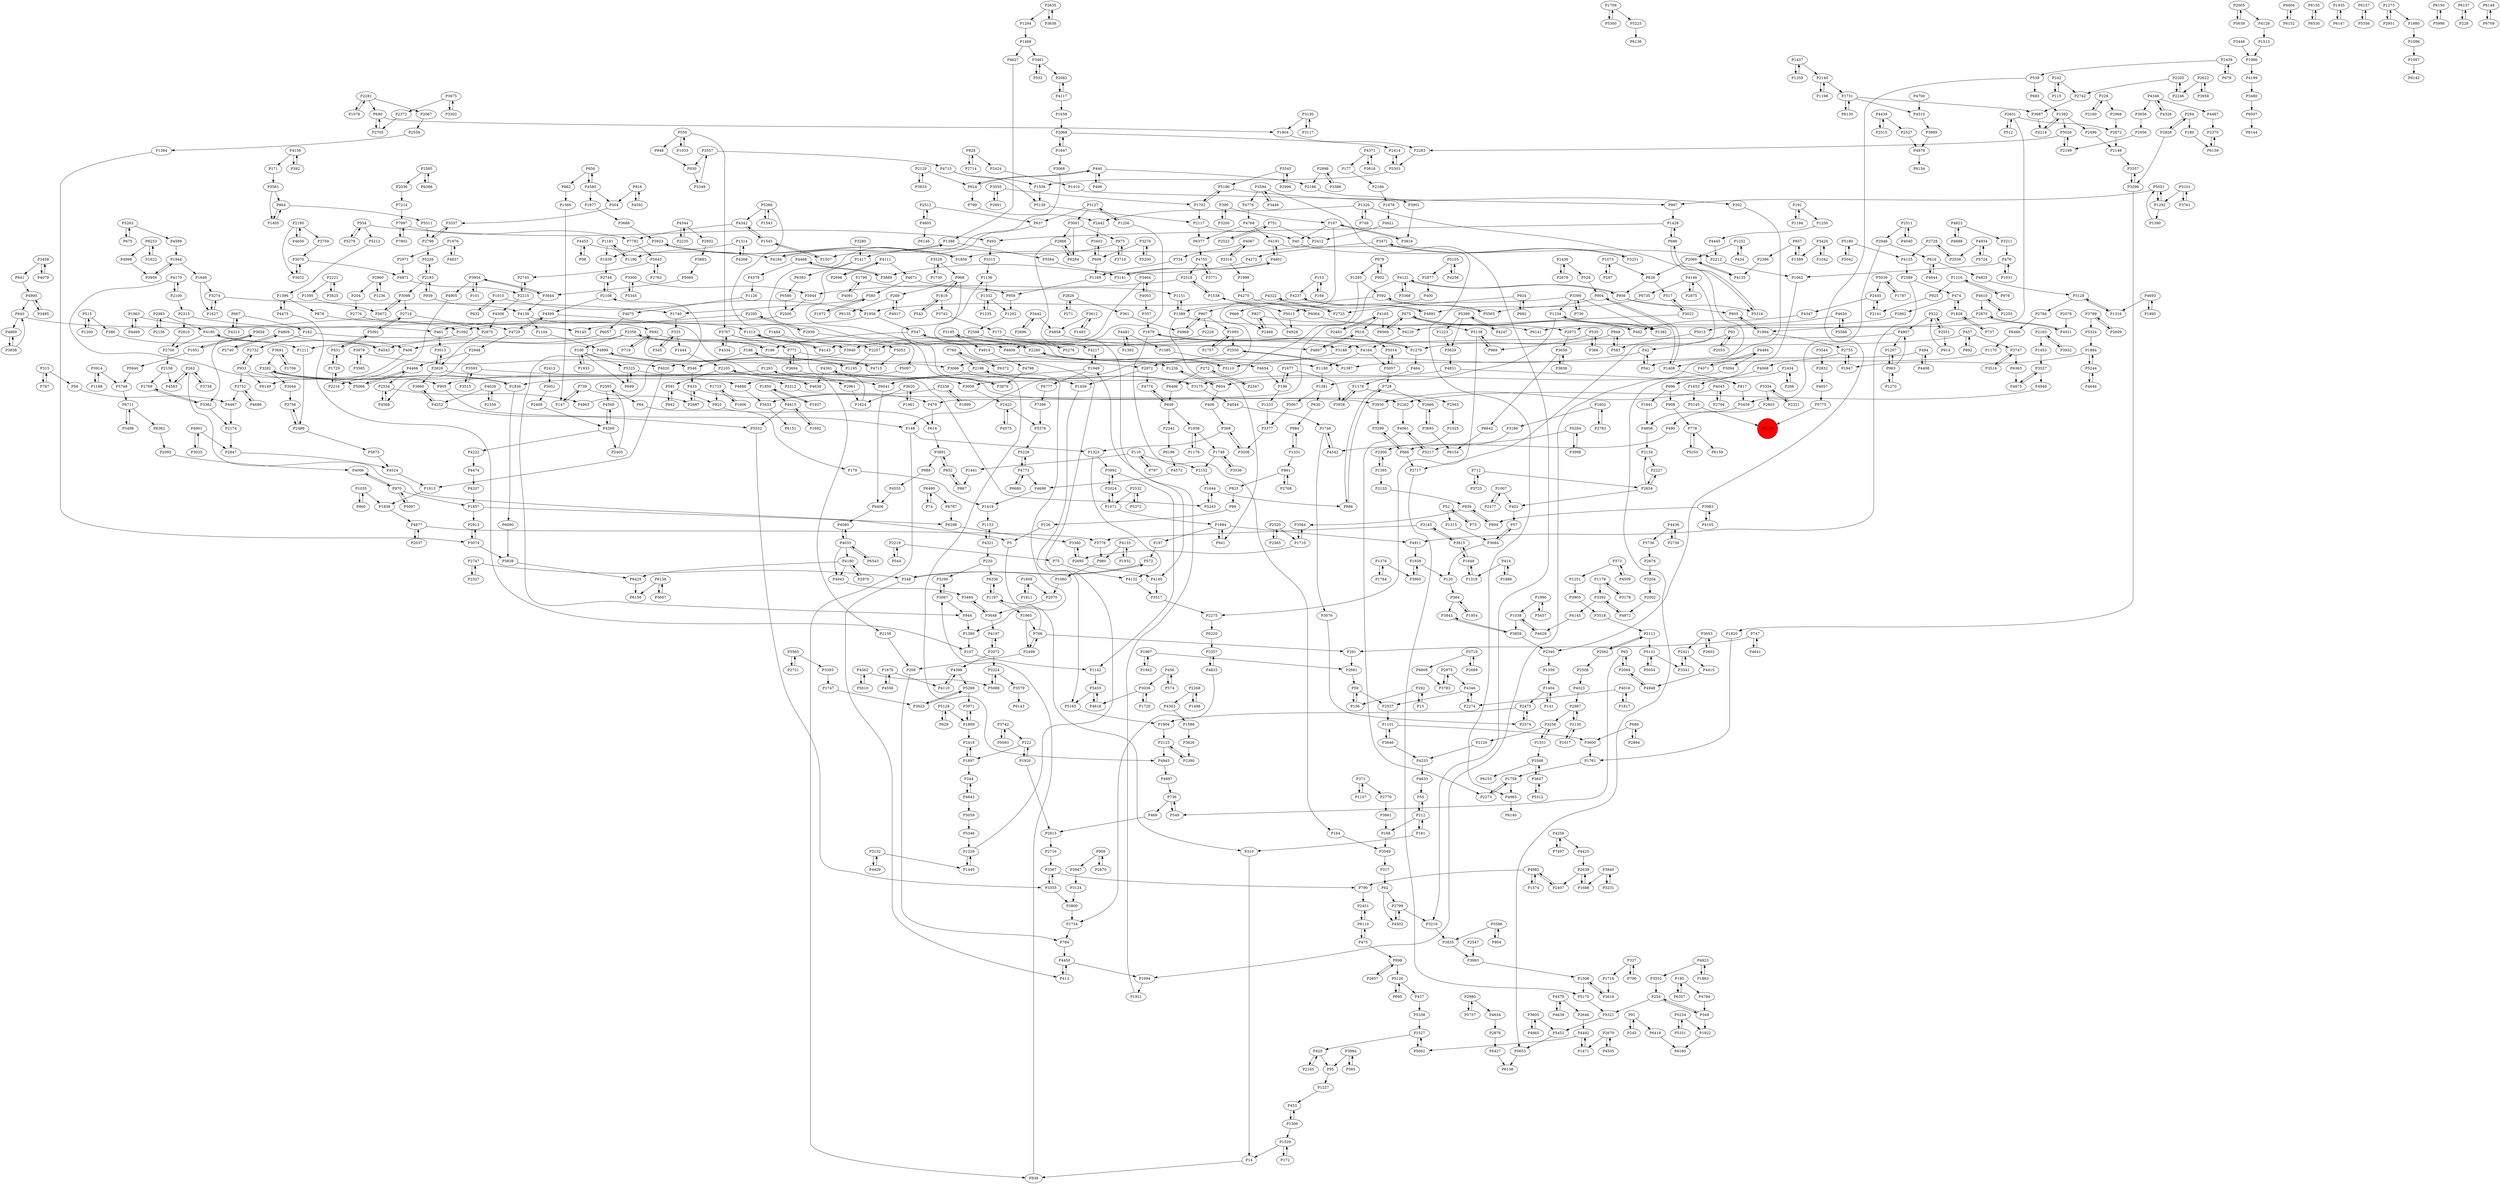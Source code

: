 digraph {
	P1428 -> P493
	P4445 -> P2212
	P2442 -> P3402
	P4877 -> P2037
	P2072 -> P4197
	P2358 -> P100
	P3761 -> P3101
	P1709 -> P5300
	P1007 -> P2477
	P2358 -> P406
	P4133 -> P1932
	P4143 -> P1313
	P3992 -> P2024
	P2961 -> P1624
	P2180 -> P4656
	P504 -> P3337
	P89 -> P126
	P3464 -> P4143
	P5568 -> P4650
	P1223 -> P3629
	P1007 -> P402
	P839 -> P994
	P4450 -> P413
	P2609 -> P3789
	P1376 -> P1764
	P4033 -> P4180
	P4197 -> P2072
	P2002 -> P4872
	P1252 -> P434
	P14 -> P838
	P768 -> P1197
	P4020 -> P1913
	P1436 -> P526
	P1828 -> P737
	P2728 -> P4125
	P3648 -> P4197
	P4140 -> P3517
	P4871 -> P2215
	P3141 -> P4801
	P4544 -> P2802
	P4222 -> P4474
	P2108 -> P4399
	P3302 -> P3675
	P1894 -> P197
	P2295 -> P2939
	P335 -> P1444
	P3647 -> P5312
	P1993 -> P1757
	P3464 -> P4003
	P1731 -> P6130
	P1809 -> P2418
	P420 -> P2165
	P5087 -> P970
	P1404 -> P141
	P4700 -> P4510
	P4715 -> P188
	P4117 -> P1658
	P1897 -> P2418
	P2072 -> P3224
	P6298 -> P3380
	P790 -> P2451
	P1877 -> P3688
	P457 -> P3747
	P827 -> P2466
	P2551 -> P914
	P2939 -> P5097
	P2423 -> P5376
	P2888 -> P6284
	P2281 -> P2067
	P1313 -> P4143
	P4755 -> P3771
	P1498 -> P2268
	P728 -> P2666
	P618 -> P4807
	P3274 -> P1627
	P4349 -> P4326
	P2744 -> P2108
	P686 -> P5316
	P1710 -> P2695
	P327 -> P1716
	P5131 -> P5054
	P4650 -> P5568
	P4997 -> P736
	P2631 -> P2973
	P4637 -> P1976
	P6363 -> P4875
	P4237 -> P907
	P4347 -> P462
	P554 -> P5279
	P1622 -> P6253
	P1734 -> P784
	P1256 -> P4609
	P3605 -> P4965
	P220 -> P3290
	P4798 -> P3879
	P390 -> P167
	P857 -> P2386
	P994 -> P839
	P592 -> P669
	P100 -> P1933
	P626 -> P956
	P2565 -> P2520
	P2946 -> P3459
	P3327 -> P4940
	P2268 -> P1498
	P2340 -> P1359
	P2280 -> P547
	P2598 -> P4217
	P3442 -> P4858
	P4474 -> P4207
	P1259 -> P1437
	P4943 -> P3484
	P294 -> P2828
	P4524 -> P1913
	P3742 -> P5093
	P949 -> P583
	P6507 -> P6144
	P949 -> P1279
	P2739 -> P4436
	P167 -> P40
	P2445 -> P2141
	P6004 -> P6152
	P1316 -> P3128
	P3312 -> P3930
	P630 -> P984
	P3455 -> P5165
	P6155 -> P6530
	P1857 -> P6298
	P904 -> P1408
	P2005 -> P5639
	P4492 -> P1471
	P3390 -> P5013
	P3251 -> P3471
	P574 -> P456
	P5775 -> P6133
	P3101 -> P3761
	P1659 -> P3900
	P1748 -> P2152
	P3938 -> P1178
	P4773 -> P5228
	P541 -> P42
	P2551 -> P522
	P4634 -> P2876
	P1935 -> P6147
	P4170 -> P2100
	P1234 -> P1382
	P302 -> P1387
	P930 -> P3349
	P15 -> P292
	P3838 -> P4869
	P3448 -> P1966
	P3124 -> P3800
	P3836 -> P3056
	P4016 -> P2274
	P2123 -> P2390
	P2913 -> P3074
	P469 -> P2815
	P1417 -> P1380
	P5066 -> P4466
	P3393 -> P1747
	P3593 -> P3515
	P1382 -> P1234
	P2408 -> P4269
	P5059 -> P5346
	P3219 -> P3835
	P924 -> P982
	P5552 -> P3355
	P768 -> P291
	P1405 -> P864
	P522 -> P4907
	P771 -> P2972
	P1292 -> P1390
	P580 -> P1972
	P2424 -> P1410
	P288 -> P2434
	P712 -> P3725
	P390 -> P3200
	P7214 -> P7997
	P1107 -> P371
	P291 -> P2681
	P4388 -> P4110
	P3001 -> P6284
	P1617 -> P2130
	P1364 -> P3074
	P4755 -> P2518
	P1094 -> P1921
	P1390 -> P5051
	P669 -> P2466
	P3044 -> P3756
	P5105 -> P4256
	P406 -> P6149
	P1758 -> P2273
	P3001 -> P2888
	P5015 -> P583
	P1178 -> P2563
	P4185 -> P2700
	P3586 -> P3835
	P2219 -> P544
	P5026 -> P2283
	P624 -> P440
	P924 -> P2723
	P269 -> P6135
	P2747 -> P348
	P958 -> P1202
	P4572 -> P4698
	P2105 -> P591
	P4809 -> P406
	P366 -> P530
	P191 -> P1250
	P2875 -> P4146
	P153 -> P166
	P4436 -> P2739
	P4346 -> P2537
	P3710 -> P975
	P4945 -> P4997
	P1895 -> P4693
	P909 -> P2670
	P2654 -> P2227
	P3035 -> P2891
	P1602 -> P2783
	P3098 -> P2718
	P695 -> P5120
	P4892 -> P4237
	P335 -> P345
	P7997 -> P7792
	P1073 -> P287
	P3833 -> P2120
	P5639 -> P2005
	P2876 -> P6427
	P3594 -> P4776
	P3471 -> P4272
	P616 -> P4825
	P2215 -> P4308
	P5 -> P310
	P6418 -> P6160
	P5175 -> P5321
	P4270 -> P6064
	P6110 -> P2451
	P4774 -> P649
	P3771 -> P4755
	P3840 -> P3231
	P4886 -> P3433
	P2718 -> P2675
	P2130 -> P2987
	P3480 -> P6507
	P2216 -> P1729
	P197 -> P572
	P1990 -> P1038
	P3256 -> P1551
	P1388 -> P4184
	P690 -> P1804
	P2972 -> P1459
	P1015 -> P1956
	P1748 -> P3536
	P1949 -> P6041
	P7997 -> P7802
	P95 -> P1227
	P3859 -> P2340
	P6383 -> P6586
	P4605 -> P6146
	P4580 -> P1877
	P4191 -> P4983
	P4391 -> P3879
	P1015 -> P632
	P1949 -> P6777
	P2973 -> P3056
	P1551 -> P3568
	P2870 -> P1994
	P2439 -> P679
	P1170 -> P1408
	P1035 -> P860
	P3653 -> P2421
	P364 -> P1954
	P4877 -> P3776
	P3725 -> P712
	P892 -> P457
	P1595 -> P5672
	P1677 -> P199
	P3752 -> P4467
	P2763 -> P5643
	P6427 -> P6138
	P1176 -> P1058
	P968 -> P1180
	P402 -> P57
	P3420 -> P1589
	P1545 -> P4342
	P1226 -> P604
	P5321 -> P5452
	P4321 -> P220
	P4045 -> P2704
	P683 -> P1592
	P1408 -> P904
	P4091 -> P1799
	P91 -> P6418
	P6480 -> P74
	P3586 -> P804
	P4965 -> P3605
	P4823 -> P3211
	P3485 -> P4900
	P768 -> P2499
	P2698 -> P4111
	P526 -> P904
	P494 -> P4408
	P7396 -> P5376
	P5266 -> P4807
	P1710 -> P3564
	P4823 -> P4688
	P2755 -> P1947
	P3743 -> P173
	P2205 -> P2742
	P5289 -> P3971
	P2370 -> P6139
	P6152 -> P6004
	P2783 -> P1602
	P4326 -> P4349
	P5200 -> P3276
	P3707 -> P4334
	P970 -> P4006
	P546 -> P433
	P2174 -> P2847
	P878 -> P4729
	P4170 -> P5066
	P692 -> P719
	P686 -> P1428
	P1624 -> P1293
	P948 -> P930
	P1285 -> P3009
	P4003 -> P357
	P6711 -> P3498
	P167 -> P3816
	P1313 -> P3940
	P4468 -> P3889
	P5250 -> P778
	P1538 -> P5013
	P1169 -> P958
	P4322 -> P1956
	P220 -> P6330
	P5565 -> P592
	P3074 -> P5838
	P57 -> P3684
	P1408 -> P817
	P5165 -> P1904
	P1731 -> P4510
	P591 -> P942
	P5325 -> P3312
	P2550 -> P3066
	P2716 -> P3367
	P40 -> P2212
	P1592 -> P5026
	P110 -> P797
	P6157 -> P5356
	P1799 -> P4091
	P2255 -> P4610
	P5093 -> P3742
	P3561 -> P864
	P2414 -> P5303
	P4023 -> P2987
	P5180 -> P4125
	P3368 -> P4121
	P1976 -> P4637
	P433 -> P479
	P3057 -> P728
	P2585 -> P6386
	P2520 -> P1710
	P4121 -> P3368
	P4121 -> P956
	P1761 -> P1758
	P1954 -> P364
	P6480 -> P6787
	P440 -> P2186
	P547 -> P186
	P1331 -> P984
	P2273 -> P1758
	P73 -> P52
	P5091 -> P431
	P3392 -> P4145
	P3128 -> P2784
	P5324 -> P1884
	P4006 -> P970
	P2407 -> P4982
	P2321 -> P3334
	P272 -> P2347
	P3623 -> P5289
	P852 -> P867
	P3280 -> P1417
	P6429 -> P6156
	P1179 -> P3178
	P1273 -> P2951
	P1606 -> P1733
	P4075 -> P6057
	P3296 -> P3357
	P2037 -> P4877
	P3594 -> P3219
	P182 -> P2732
	P2180 -> P3759
	P3446 -> P3594
	P1417 -> P6383
	P1035 -> P1838
	P4901 -> P3025
	P956 -> P605
	P42 -> P541
	P6377 -> P4755
	P4983 -> P6140
	P737 -> P1828
	P4346 -> P2274
	P1306 -> P453
	P2126 -> P4233
	P3565 -> P3393
	P2140 -> P1731
	P898 -> P2657
	P624 -> P799
	P3646 -> P1101
	P1507 -> P1545
	P6560 -> P875
	P4439 -> P2515
	P2675 -> P2628
	P3859 -> P3843
	P2165 -> P420
	P2315 -> P2810
	P262 -> P3738
	P2740 -> P4809
	P1730 -> P3528
	P4469 -> P1963
	P1396 -> P878
	P2872 -> P2148
	P2562 -> P2508
	P6057 -> P4543
	P2357 -> P4833
	P861 -> P823
	P4969 -> P907
	P4467 -> P2174
	P6196 -> P4572
	P1648 -> P3815
	P2971 -> P4871
	P2728 -> P3558
	P1256 -> P5127
	P3905 -> P3518
	P816 -> P4591
	P368 -> P1323
	P5303 -> P1556
	P2802 -> P3883
	P2696 -> P3442
	P6253 -> P1622
	P6680 -> P4773
	P2300 -> P1395
	P1702 -> P5186
	P1731 -> P3687
	P3130 -> P1804
	P1819 -> P3743
	P2327 -> P2747
	P939 -> P2193
	P242 -> P2742
	P245 -> P91
	P3341 -> P2421
	P3117 -> P3130
	P5042 -> P5180
	P4776 -> P4768
	P1747 -> P3623
	P616 -> P4644
	P3067 -> P944
	P3282 -> P1836
	P2603 -> P3653
	P4105 -> P3983
	P2654 -> P2134
	P2718 -> P5091
	P3954 -> P101
	P5284 -> P4542
	P6372 -> P760
	P4825 -> P3128
	P4391 -> P4638
	P4999 -> P1195
	P2212 -> P1662
	P4313 -> P667
	P3658 -> P3362
	P2295 -> P6145
	P3900 -> P1659
	P2134 -> P2227
	P3719 -> P6808
	P456 -> P574
	P2799 -> P4502
	P530 -> P366
	P2512 -> P4605
	P2980 -> P5757
	P4481 -> P1392
	P292 -> P15
	P988 -> P4555
	P3461 -> P552
	P1092 -> P1211
	P6777 -> P7396
	P1746 -> P4542
	P3646 -> P4233
	P799 -> P2442
	P1179 -> P3392
	P751 -> P2522
	P2894 -> P689
	P656 -> P862
	P3036 -> P1720
	P1389 -> P1151
	P3616 -> P4371
	P4843 -> P5059
	P1692 -> P4615
	P1678 -> P4921
	P5234 -> P5331
	P626 -> P517
	P2705 -> P690
	P1894 -> P941
	P4833 -> P1734
	P1961 -> P3620
	P739 -> P147
	P42 -> P3110
	P1235 -> P1332
	P4923 -> P3552
	P4583 -> P262
	P2666 -> P3695
	P440 -> P496
	P4125 -> P2589
	P1437 -> P2140
	P554 -> P493
	P689 -> P3600
	P2423 -> P4575
	P3951 -> P2408
	P4556 -> P1676
	P4120 -> P4164
	P3545 -> P2996
	P1658 -> P2068
	P2338 -> P3433
	P65 -> P549
	P3691 -> P1706
	P4773 -> P6680
	P4033 -> P4943
	P1956 -> P1092
	P862 -> P1566
	P461 -> P3013
	P4610 -> P2255
	P364 -> P3843
	P3992 -> P1142
	P5748 -> P6711
	P861 -> P2768
	P5243 -> P1644
	P3094 -> P3175
	P923 -> P614
	P968 -> P269
	P2563 -> P1025
	P1956 -> P547
	P728 -> P886
	P4509 -> P373
	P4484 -> P4071
	P2628 -> P3860
	P4693 -> P1316
	P2635 -> P3636
	P4544 -> P2235
	P191 -> P1194
	P5051 -> P997
	P2631 -> P512
	P52 -> P73
	P3110 -> P2280
	P3684 -> P120
	P2798 -> P3337
	P5225 -> P6136
	P2828 -> P294
	P3961 -> P168
	P1468 -> P3461
	P413 -> P4450
	P349 -> P254
	P3695 -> P6154
	P2975 -> P3783
	P4128 -> P1513
	P365 -> P3984
	P5511 -> P2798
	P1559 -> P4028
	P4342 -> P7792
	P327 -> P706
	P3979 -> P3585
	P736 -> P549
	P1250 -> P4445
	P3175 -> P4044
	P2486 -> P5873
	P3647 -> P3568
	P734 -> P1169
	P4713 -> P1556
	P3594 -> P3446
	P4568 -> P2534
	P244 -> P4843
	P2158 -> P4583
	P2593 -> P64
	P4934 -> P3558
	P583 -> P949
	P3891 -> P988
	P4917 -> P269
	P2776 -> P1313
	P2574 -> P2475
	P4269 -> P4222
	P1922 -> P6160
	P4639 -> P4479
	P5091 -> P2718
	P515 -> P1200
	P5228 -> P4773
	P907 -> P4969
	P904 -> P4892
	P2898 -> P3386
	P2140 -> P1198
	P2622 -> P3958
	P3224 -> P5088
	P4591 -> P816
	P3274 -> P1740
	P4033 -> P4080
	P2193 -> P3098
	P315 -> P56
	P5105 -> P2877
	P171 -> P3561
	P3983 -> P994
	P4858 -> P4164
	P186 -> P2358
	P6150 -> P5998
	P1285 -> P592
	P2593 -> P4569
	P4132 -> P3517
	P3433 -> P6151
	P2072 -> P4388
	P550 -> P948
	P5724 -> P4934
	P4609 -> P1226
	P2483 -> P4165
	P3334 -> P2321
	P1445 -> P1229
	P2635 -> P1294
	P2589 -> P4911
	P1197 -> P1965
	P3327 -> P4875
	P3940 -> P4020
	P1236 -> P2960
	P4067 -> P3316
	P942 -> P591
	P5643 -> P2763
	P4258 -> P4425
	P550 -> P1033
	P4807 -> P618
	P147 -> P739
	P1202 -> P2598
	P1679 -> P1279
	P3752 -> P4686
	P4040 -> P2511
	P3032 -> P3070
	P4688 -> P4823
	P3367 -> P3355
	P543 -> P1819
	P1920 -> P2815
	P2714 -> P828
	P164 -> P3549
	P5097 -> P4886
	P1729 -> P431
	P3618 -> P1508
	P4165 -> P6560
	P1180 -> P1381
	P2589 -> P474
	P3694 -> P5243
	P2421 -> P3341
	P93 -> P42
	P1894 -> P4911
	P400 -> P1389
	P1294 -> P1468
	P1437 -> P1259
	P3984 -> P95
	P778 -> P6159
	P2987 -> P2130
	P4453 -> P4184
	P3815 -> P1648
	P3568 -> P6153
	P2268 -> P4303
	P1292 -> P5051
	P3334 -> P2803
	P2386 -> P4135
	P860 -> P1035
	P3789 -> P5324
	P2500 -> P461
	P1058 -> P1748
	P817 -> P3459
	P3653 -> P2603
	P100 -> P5325
	P3914 -> P5748
	P2372 -> P2705
	P1326 -> P749
	P4247 -> P5389
	P784 -> P4450
	P4928 -> P1538
	P2024 -> P3992
	P6253 -> P4998
	P476 -> P1031
	P3195 -> P4914
	P3066 -> P1459
	P2193 -> P939
	P1543 -> P5266
	P1648 -> P1318
	P3128 -> P1316
	P522 -> P2551
	P3067 -> P3290
	P6466 -> P1170
	P1126 -> P4075
	P4111 -> P2698
	P2163 -> P1453
	P2562 -> P2112
	P6147 -> P1935
	P3458 -> P4079
	P3290 -> P3067
	P2960 -> P1236
	P1293 -> P905
	P2198 -> P3175
	P2005 -> P4128
	P1441 -> P867
	P315 -> P767
	P153 -> P4237
	P1104 -> P4999
	P978 -> P902
	P1181 -> P1190
	P3377 -> P3206
	P272 -> P6486
	P2559 -> P1364
	P2405 -> P2593
	P3558 -> P2728
	P5331 -> P5234
	P908 -> P778
	P1033 -> P550
	P2228 -> P3940
	P3956 -> P1944
	P4905 -> P2216
	P3025 -> P4901
	P2082 -> P4117
	P3687 -> P4214
	P2970 -> P4180
	P5051 -> P1292
	P4028 -> P4252
	P864 -> P1405
	P2877 -> P400
	P4784 -> P349
	P2803 -> P490
	P760 -> P6372
	P1323 -> P4132
	P494 -> P541
	P1592 -> P4214
	P3825 -> P2221
	P1101 -> P3646
	P3747 -> P6363
	P6139 -> P2370
	P3057 -> P5014
	P5120 -> P695
	P6586 -> P2500
	P898 -> P5120
	P3296 -> P1820
	P3098 -> P5672
	P287 -> P1073
	P2768 -> P861
	P3518 -> P2112
	P3299 -> P666
	P1585 -> P4654
	P222 -> P1897
	P3901 -> P3816
	P747 -> P291
	P1811 -> P1808
	P605 -> P1994
	P4907 -> P3188
	P3675 -> P2372
	P2100 -> P2315
	P2670 -> P909
	P2723 -> P4322
	P5389 -> P3629
	P2242 -> P6196
	P5014 -> P3057
	P4269 -> P2405
	P614 -> P3891
	P5139 -> P2117
	P3068 -> P1507
	P749 -> P1326
	P6130 -> P1731
	P6357 -> P185
	P2678 -> P1436
	P592 -> P5565
	P970 -> P1857
	P1602 -> P3186
	P3132 -> P1445
	P5010 -> P4362
	P4068 -> P1653
	P3565 -> P2721
	P1151 -> P1389
	P262 -> P4583
	P1538 -> P2518
	P3009 -> P2423
	P4510 -> P3869
	P6530 -> P6155
	P699 -> P5325
	P2068 -> P1647
	P3552 -> P254
	P4569 -> P4269
	P3549 -> P317
	P1404 -> P2475
	P4901 -> P2847
	P120 -> P364
	P6711 -> P6362
	P4982 -> P790
	P4111 -> P4671
	P2695 -> P4140
	P606 -> P1169
	P2960 -> P204
	P2518 -> P3944
	P1944 -> P3956
	P6041 -> P6406
	P212 -> P55
	P4479 -> P4639
	P4003 -> P3464
	P2520 -> P2565
	P115 -> P242
	P3688 -> P3923
	P2518 -> P1538
	P56 -> P4467
	P3315 -> P1136
	P2870 -> P4021
	P3695 -> P2666
	P6137 -> P228
	P166 -> P153
	P1967 -> P2681
	P1181 -> P1839
	P2639 -> P2407
	P606 -> P3402
	P1662 -> P5653
	P4156 -> P171
	P679 -> P2439
	P3390 -> P1382
	P4729 -> P2948
	P4233 -> P4633
	P2550 -> P1387
	P1820 -> P1761
	P5300 -> P1709
	P550 -> P3707
	P310 -> P14
	P747 -> P4641
	P204 -> P2776
	P2186 -> P3901
	P3993 -> P1508
	P1972 -> P580
	P4146 -> P6735
	P969 -> P5138
	P1653 -> P5145
	P2508 -> P4023
	P852 -> P3891
	P5672 -> P3098
	P5940 -> P5748
	P4914 -> P4798
	P75 -> P4132
	P1190 -> P1181
	P5873 -> P4524
	P1211 -> P2486
	P4067 -> P734
	P1921 -> P1949
	P168 -> P3549
	P3188 -> P2972
	P1315 -> P3684
	P530 -> P969
	P4061 -> P2273
	P5062 -> P1527
	P667 -> P182
	P760 -> P2198
	P6110 -> P475
	P4487 -> P2370
	P2315 -> P6145
	P2108 -> P2744
	P3282 -> P3044
	P172 -> P1529
	P4575 -> P2423
	P3195 -> P5278
	P4481 -> P1585
	P4408 -> P494
	P1646 -> P3274
	P1453 -> P3327
	P604 -> P1226
	P357 -> P1679
	P4502 -> P2799
	P3691 -> P3282
	P3620 -> P1624
	P3224 -> P3579
	P3838 -> P840
	P618 -> P5014
	P840 -> P461
	P515 -> P386
	P3954 -> P4905
	P1574 -> P4982
	P1863 -> P4923
	P1804 -> P2283
	P1758 -> P4983
	P1234 -> P1381
	P1746 -> P3076
	P2534 -> P4963
	P1468 -> P4627
	P2084 -> P65
	P4729 -> P4399
	P52 -> P1315
	P5289 -> P3623
	P2130 -> P1617
	P1709 -> P5225
	P6330 -> P1197
	P2679 -> P4505
	P3362 -> P2769
	P1388 -> P5584
	P3883 -> P5060
	P2056 -> P2199
	P4809 -> P2740
	P4801 -> P3141
	P2227 -> P2654
	P2439 -> P539
	P3891 -> P852
	P408 -> P368
	P3789 -> P2609
	P1937 -> P1850
	P3282 -> P4886
	P199 -> P1677
	P1251 -> P3905
	P3564 -> P1710
	P875 -> P462
	P2221 -> P1595
	P4121 -> P479
	P1551 -> P3256
	P2862 -> P6141
	P3022 -> P4120
	P1965 -> P768
	P1963 -> P4469
	P490 -> P666
	P5060 -> P3644
	P414 -> P1318
	P1153 -> P4321
	P474 -> P1828
	P982 -> P924
	P4117 -> P2082
	P2123 -> P4945
	P126 -> P5
	P2120 -> P624
	P4256 -> P5105
	P2198 -> P1836
	P74 -> P6480
	P914 -> P522
	P547 -> P2280
	P4436 -> P3736
	P179 -> P1419
	P984 -> P1331
	P4199 -> P3480
	P3958 -> P2622
	P4214 -> P1592
	P1227 -> P453
	P1880 -> P1096
	P1071 -> P1894
	P1216 -> P925
	P3984 -> P365
	P4650 -> P5015
	P689 -> P2894
	P110 -> P1441
	P907 -> P1993
	P580 -> P1740
	P59 -> P2537
	P7497 -> P4258
	P3186 -> P5217
	P371 -> P2770
	P5026 -> P2199
	P2105 -> P4638
	P1904 -> P2123
	P496 -> P440
	P1306 -> P1529
	P649 -> P2242
	P5303 -> P2414
	P975 -> P1417
	P909 -> P3947
	P816 -> P504
	P823 -> P89
	P3013 -> P2628
	P4644 -> P616
	P101 -> P3954
	P5278 -> P3195
	P453 -> P1306
	P1396 -> P4475
	P4180 -> P6429
	P2274 -> P4346
	P1828 -> P474
	P2445 -> P4347
	P857 -> P1589
	P2975 -> P4346
	P3889 -> P4468
	P269 -> P4917
	P4768 -> P6377
	P3357 -> P3296
	P4139 -> P692
	P1527 -> P5062
	P4145 -> P4629
	P4638 -> P2105
	P1419 -> P1153
	P1740 -> P335
	P2486 -> P3756
	P1994 -> P2755
	P5372 -> P2532
	P6220 -> P2357
	P778 -> P5250
	P1644 -> P886
	P4165 -> P618
	P3528 -> P1730
	P649 -> P1058
	P5653 -> P6138
	P3515 -> P3593
	P4831 -> P817
	P5316 -> P686
	P4693 -> P1895
	P1676 -> P4110
	P4963 -> P2108
	P3355 -> P3367
	P2466 -> P827
	P4371 -> P177
	P2639 -> P1688
	P1195 -> P4999
	P1527 -> P420
	P902 -> P978
	P3600 -> P1761
	P2412 -> P1859
	P2156 -> P2983
	P3869 -> P4878
	P1932 -> P4133
	P667 -> P4313
	P2024 -> P1071
	P1025 -> P2300
	P3256 -> P2126
	P4080 -> P4033
	P6735 -> P5565
	P3719 -> P2669
	P4146 -> P2717
	P1178 -> P3938
	P4362 -> P5010
	P5186 -> P302
	P3200 -> P390
	P4362 -> P5088
	P4399 -> P2138
	P2810 -> P2700
	P1886 -> P414
	P2163 -> P3932
	P3536 -> P1748
	P1566 -> P147
	P6386 -> P2585
	P440 -> P624
	P6158 -> P5607
	P1293 -> P2961
	P730 -> P3390
	P1097 -> P6142
	P1136 -> P1332
	P3658 -> P1051
	P177 -> P2166
	P3612 -> P1493
	P475 -> P898
	P692 -> P4609
	P5389 -> P1223
	P956 -> P5316
	P2421 -> P4415
	P4342 -> P1545
	P3684 -> P57
	P371 -> P1107
	P1436 -> P2678
	P4872 -> P3392
	P4207 -> P1857
	P2215 -> P2745
	P348 -> P572
	P2826 -> P361
	P3076 -> P2574
	P1207 -> P963
	P475 -> P6110
	P2631 -> P2872
	P3979 -> P4020
	P939 -> P4139
	P3815 -> P3145
	P3498 -> P6711
	P3944 -> P2500
	P457 -> P892
	P262 -> P5
	P2646 -> P4492
	P4272 -> P3889
	P2654 -> P402
	P1395 -> P2133
	P4686 -> P3752
	P1592 -> P2496
	P1060 -> P2070
	P457 -> P2257
	P349 -> P1922
	P2100 -> P4170
	P3145 -> P3776
	P4878 -> P6134
	P2704 -> P4045
	P1051 -> P5940
	P348 -> P413
	P1318 -> P1648
	P1229 -> P1445
	P3514 -> P3747
	P2669 -> P3719
	P1729 -> P2216
	P188 -> P546
	P4258 -> P7497
	P4768 -> P4191
	P1799 -> P958
	P4164 -> P1180
	P3971 -> P1809
	P4061 -> P5217
	P3392 -> P4872
	P1252 -> P2069
	P1993 -> P2550
	P1038 -> P4629
	P2281 -> P1078
	P5131 -> P3341
	P2983 -> P4185
	P6543 -> P4033
	P1556 -> P5139
	P1381 -> P630
	P3204 -> P2002
	P3035 -> P1702
	P5998 -> P6150
	P5279 -> P554
	P804 -> P3586
	P4252 -> P3860
	P666 -> P2717
	P188 -> P4715
	P1787 -> P5039
	P706 -> P327
	P2148 -> P3357
	P5138 -> P2275
	P4184 -> P1388
	P1859 -> P3923
	P933 -> P2732
	P4900 -> P840
	P4998 -> P3956
	P2887 -> P433
	P4646 -> P5244
	P1326 -> P1094
	P368 -> P3206
	P373 -> P1251
	P2676 -> P3204
	P3557 -> P4713
	P554 -> P5212
	P6406 -> P4080
	P2742 -> P3687
	P4589 -> P1944
	P5053 -> P4715
	P1942 -> P1967
	P4921 -> P2412
	P4016 -> P1817
	P4629 -> P1038
	P2280 -> P3110
	P2951 -> P1273
	P3316 -> P1998
	P199 -> P1233
	P1884 -> P1947
	P1096 -> P1097
	P4021 -> P2870
	P5338 -> P1527
	P2496 -> P2148
	P2537 -> P1101
	P944 -> P1380
	P59 -> P156
	P978 -> P1285
	P1197 -> P6330
	P3675 -> P3302
	P3636 -> P2635
	P4071 -> P4484
	P4610 -> P2870
	P2221 -> P3825
	P3459 -> P4808
	P2084 -> P4948
	P963 -> P4907
	P3471 -> P3251
	P2117 -> P6377
	P3835 -> P3993
	P2948 -> P4466
	P2180 -> P3032
	P544 -> P2219
	P3742 -> P222
	P4907 -> P1207
	P5263 -> P4589
	P1194 -> P191
	P3694 -> P771
	P3561 -> P1405
	P254 -> P349
	P1216 -> P976
	P464 -> P1178
	P2138 -> P208
	P2983 -> P2156
	P4948 -> P2084
	P2972 -> P4774
	P2499 -> P208
	P6158 -> P6156
	P433 -> P2887
	P5145 -> P6133
	P2717 -> P5175
	P6808 -> P3783
	P7802 -> P7997
	P3402 -> P606
	P2679 -> P1471
	P1808 -> P2070
	P1380 -> P107
	P1976 -> P2971
	P3276 -> P606
	P690 -> P2705
	P4808 -> P2134
	P4466 -> P2534
	P1679 -> P164
	P1545 -> P1507
	P1314 -> P4368
	P3367 -> P790
	P1323 -> P3992
	P1270 -> P963
	P4671 -> P1151
	P373 -> P4509
	P294 -> P180
	P5263 -> P675
	P2112 -> P2562
	P1392 -> P4481
	P2832 -> P4057
	P4505 -> P2679
	P4133 -> P980
	P1998 -> P4270
	P3380 -> P2695
	P1819 -> P543
	P1588 -> P3626
	P173 -> P3188
	P1071 -> P2024
	P414 -> P1886
	P3629 -> P4831
	P4180 -> P2970
	P968 -> P1819
	P5356 -> P6157
	P7792 -> P5643
	P479 -> P614
	P3355 -> P3800
	P3484 -> P3648
	P3930 -> P3299
	P345 -> P335
	P2347 -> P272
	P2275 -> P6220
	P3626 -> P2390
	P4450 -> P1094
	P1990 -> P5457
	P1702 -> P2117
	P980 -> P1060
	P2980 -> P4634
	P3455 -> P4618
	P976 -> P1216
	P2987 -> P3256
	P2770 -> P3961
	P3759 -> P3070
	P637 -> P4945
	P4618 -> P3455
	P431 -> P5091
	P517 -> P3022
	P1389 -> P941
	P2585 -> P2036
	P2755 -> P4068
	P1038 -> P3859
	P1716 -> P3618
	P2338 -> P1899
	P1389 -> P2973
	P3656 -> P2056
	P2257 -> P1195
	P4656 -> P2180
	P1508 -> P3618
	P1078 -> P2281
	P875 -> P5138
	P1529 -> P14
	P4475 -> P1396
	P55 -> P212
	P1101 -> P3600
	P5607 -> P6158
	P222 -> P1920
	P3316 -> P4067
	P3840 -> P1688
	P93 -> P2053
	P3843 -> P3859
	P632 -> P1015
	P549 -> P736
	P2732 -> P933
	P456 -> P3036
	P2160 -> P229
	P91 -> P245
	P181 -> P310
	P3860 -> P4252
	P4615 -> P5552
	P4940 -> P2262
	P591 -> P923
	P3568 -> P3647
	P2036 -> P7214
	P2451 -> P6110
	P5325 -> P699
	P1850 -> P4615
	P666 -> P3299
	P1966 -> P4199
	P3517 -> P2275
	P5127 -> P637
	P4654 -> P199
	P864 -> P5511
	P4033 -> P6543
	P1947 -> P2755
	P3783 -> P2975
	P907 -> P2228
	P181 -> P212
	P167 -> P148
	P3442 -> P2696
	P2657 -> P898
	P828 -> P2424
	P2828 -> P3296
	P242 -> P115
	P4399 -> P4729
	P65 -> P2084
	P1031 -> P476
	P3747 -> P3514
	P2747 -> P2327
	P1676 -> P4556
	P4492 -> P5062
	P4773 -> P4698
	P2700 -> P2158
	P4999 -> P944
	P5128 -> P1809
	P2141 -> P2445
	P905 -> P148
	P4349 -> P3656
	P5376 -> P5228
	P3206 -> P368
	P2477 -> P1007
	P696 -> P908
	P970 -> P5087
	P1647 -> P3068
	P5039 -> P1787
	P493 -> P3315
	P5643 -> P2745
	P1994 -> P605
	P4237 -> P4892
	P228 -> P6137
	P1200 -> P515
	P2695 -> P3380
	P1410 -> P997
	P2070 -> P3648
	P4371 -> P3616
	P2219 -> P75
	P3776 -> P980
	P712 -> P2654
	P229 -> P2968
	P3276 -> P5200
	P2681 -> P59
	P3620 -> P1961
	P827 -> P4120
	P696 -> P1841
	P5266 -> P1543
	P5757 -> P2980
	P3914 -> P1188
	P4217 -> P1949
	P1493 -> P3612
	P5120 -> P437
	P431 -> P1729
	P1897 -> P244
	P2499 -> P768
	P474 -> P2862
	P2532 -> P5372
	P4165 -> P2483
	P1706 -> P3691
	P1188 -> P3914
	P5838 -> P6429
	P4801 -> P4191
	P875 -> P6560
	P6362 -> P2093
	P4349 -> P4487
	P3644 -> P3954
	P3738 -> P262
	P1808 -> P1811
	P2390 -> P2123
	P6284 -> P2888
	P2511 -> P4040
	P62 -> P2799
	P3923 -> P1859
	P867 -> P852
	P736 -> P469
	P5180 -> P5042
	P4269 -> P4569
	P4475 -> P107
	P975 -> P3710
	P2968 -> P2872
	P3130 -> P3117
	P1042 -> P3420
	P3557 -> P930
	P3056 -> P3836
	P437 -> P5338
	P1644 -> P5243
	P5039 -> P2445
	P5226 -> P2193
	P1764 -> P1376
	P4641 -> P747
	P4698 -> P1419
	P2826 -> P271
	P3337 -> P2798
	P2799 -> P3219
	P1331 -> P861
	P4833 -> P2357
	P1332 -> P1235
	P4439 -> P2527
	P5266 -> P4342
	P148 -> P838
	P4079 -> P3458
	P4045 -> P3930
	P3593 -> P6041
	P1836 -> P3282
	P3998 -> P5284
	P1963 -> P1092
	P5584 -> P3141
	P767 -> P315
	P6064 -> P6141
	P4875 -> P3327
	P1944 -> P1646
	P2948 -> P4568
	P1381 -> P5067
	P185 -> P6357
	P4466 -> P5066
	P3175 -> P2198
	P3707 -> P2262
	P1933 -> P100
	P3800 -> P1734
	P1733 -> P923
	P2205 -> P2246
	P5067 -> P3377
	P3420 -> P1042
	P4831 -> P604
	P3458 -> P641
	P4843 -> P244
	P156 -> P59
	P4191 -> P4801
	P5234 -> P1922
	P2069 -> P626
	P3056 -> P6642
	P4164 -> P3057
	P2946 -> P616
	P649 -> P4774
	P2622 -> P2246
	P4388 -> P5289
	P1627 -> P3274
	P3932 -> P2163
	P3585 -> P3979
	P1332 -> P1202
	P1326 -> P2442
	P2898 -> P2186
	P5284 -> P3998
	P4453 -> P88
	P271 -> P2826
	P1688 -> P2639
	P4110 -> P4388
	P2120 -> P3833
	P1817 -> P4016
	P1428 -> P686
	P3036 -> P4618
	P840 -> P4869
	P4185 -> P4543
	P4605 -> P2512
	P1733 -> P1606
	P2413 -> P3951
	P1659 -> P120
	P229 -> P2160
	P1965 -> P2499
	P4139 -> P1104
	P4303 -> P1588
	P2358 -> P186
	P4321 -> P1153
	P797 -> P110
	P62 -> P4502
	P3947 -> P3124
	P1589 -> P857
	P3612 -> P4858
	P771 -> P3694
	P180 -> P6139
	P392 -> P4156
	P2246 -> P2205
	P4135 -> P2069
	P1529 -> P172
	P254 -> P5321
	P1484 -> P5053
	P1513 -> P1966
	P1459 -> P5165
	P462 -> P875
	P839 -> P3564
	P6486 -> P649
	P1819 -> P968
	P1920 -> P222
	P4252 -> P5552
	P4869 -> P3838
	P3132 -> P4429
	P2527 -> P4878
	P3386 -> P2898
	P100 -> P699
	P2532 -> P1071
	P552 -> P3461
	P512 -> P2631
	P4057 -> P5775
	P3816 -> P167
	P997 -> P1428
	P5127 -> P3001
	P107 -> P1142
	P2283 -> P5303
	P420 -> P95
	P572 -> P348
	P3954 -> P3644
	P1142 -> P3455
	P208 -> P784
	P3074 -> P2913
	P4543 -> P4185
	P1508 -> P5175
	P3001 -> P975
	P3736 -> P2676
	P3390 -> P730
	P1058 -> P1176
	P3211 -> P476
	P1314 -> P1190
	P4934 -> P5724
	P3879 -> P4391
	P838 -> P3067
	P292 -> P156
	P5217 -> P4061
	P963 -> P1207
	P4429 -> P3132
	P4180 -> P4943
	P2511 -> P2946
	P1757 -> P1993
	P2199 -> P5026
	P2152 -> P1644
	P4479 -> P2646
	P3362 -> P2174
	P5346 -> P1229
	P100 -> P546
	P4334 -> P3707
	P1838 -> P4877
	P386 -> P1211
	P3545 -> P5186
	P2434 -> P696
	P2939 -> P2295
	P2053 -> P93
	P4633 -> P55
	P4542 -> P1746
	P1841 -> P4808
	P2512 -> P637
	P434 -> P1252
	P5013 -> P4928
	P2888 -> P4140
	P3145 -> P3815
	P5127 -> P1256
	P1857 -> P2913
	P5212 -> P1396
	P110 -> P2152
	P148 -> P1323
	P6148 -> P6709
	P4911 -> P1659
	P3101 -> P1292
	P5389 -> P4247
	P4982 -> P1574
	P5312 -> P3647
	P2515 -> P4439
	P2628 -> P3013
	P3648 -> P3484
	P2996 -> P3545
	P3544 -> P2832
	P5088 -> P3224
	P4580 -> P656
	P2475 -> P2574
	P629 -> P5128
	P4468 -> P4379
	P2534 -> P4568
	P4146 -> P2875
	P1949 -> P4217
	P1677 -> P3938
	P4484 -> P3094
	P3528 -> P968
	P3178 -> P1179
	P361 -> P4969
	P1198 -> P2140
	P2166 -> P1678
	P4982 -> P2407
	P4580 -> P504
	P3579 -> P6143
	P2798 -> P5226
	P3923 -> P1839
	P5186 -> P1702
	P2769 -> P3362
	P2117 -> P40
	P1884 -> P5244
	P5457 -> P1990
	P2158 -> P2769
	P1387 -> P2550
	P3707 -> P771
	P1836 -> P6090
	P2262 -> P4061
	P1395 -> P2300
	P2547 -> P3993
	P4322 -> P2723
	P3983 -> P4105
	P656 -> P4580
	P751 -> P2412
	P933 -> P6149
	P4156 -> P392
	P1646 -> P1627
	P1229 -> P1136
	P4379 -> P1126
	P2847 -> P4524
	P1359 -> P1404
	P1279 -> P464
	P3756 -> P2486
	P3300 -> P5345
	P4627 -> P1388
	P692 -> P3066
	P4368 -> P1314
	P4900 -> P3485
	P5345 -> P3300
	P3022 -> P517
	P212 -> P181
	P4615 -> P1692
	P2068 -> P2414
	P1899 -> P2338
	P2078 -> P4021
	P3644 -> P4139
	P539 -> P683
	P185 -> P4784
	P1809 -> P3971
	P1233 -> P3377
	P675 -> P5263
	P3349 -> P3557
	P2522 -> P751
	P4923 -> P1863
	P963 -> P1270
	P317 -> P62
	P476 -> P1662
	P2721 -> P3565
	P88 -> P4453
	P2475 -> P1904
	P3461 -> P2082
	P4425 -> P2639
	P1279 -> P1679
	P2418 -> P1897
	P4555 -> P6406
	P182 -> P2257
	P1273 -> P1880
	P2193 -> P5226
	P2784 -> P6466
	P739 -> P2887
	P4671 -> P580
	P6709 -> P6148
	P2112 -> P5131
	P2093 -> P4006
	P1647 -> P2068
	P64 -> P179
	P3070 -> P3032
	P3231 -> P3840
	P1720 -> P3036
	P2281 -> P690
	P2815 -> P2716
	P1839 -> P2744
	P886 -> P728
	P1471 -> P4492
	P3390 -> P1234
	P4028 -> P1559
	P6787 -> P6298
	P4044 -> P1746
	P719 -> P692
	P3605 -> P5452
	P5128 -> P629
	P2434 -> P288
	P925 -> P2141
	P2067 -> P2559
	P828 -> P2714
	P2235 -> P4544
	P4713 -> P5139
	P2745 -> P2215
	P4415 -> P4948
	P5244 -> P1884
	P1850 -> P1937
	P3070 -> P4871
	P212 -> P168
	P5138 -> P969
	P933 -> P3752
	P5244 -> P4646
	P5054 -> P5131
	P956 -> P4121
	P6642 -> P6154
	P2133 -> P839
	P604 -> P408
	P2891 -> P3035
	P1444 -> P2105
	P2069 -> P4135
	P641 -> P4900
	P1376 -> P3900
	P1051 -> P3658
	P933 -> P905
	P1967 -> P1942
	P941 -> P1894
	P1073 -> P626
	P539 -> P2340
	P5452 -> P5653
	P6090 -> P5838
	P2628 -> P3009
	P4308 -> P2675
	P3300 -> P3944
	P1913 -> P1838
	P141 -> P1404
	P6133 [shape=circle]
	P6133 [style=filled]
	P6133 [fillcolor=red]
}
